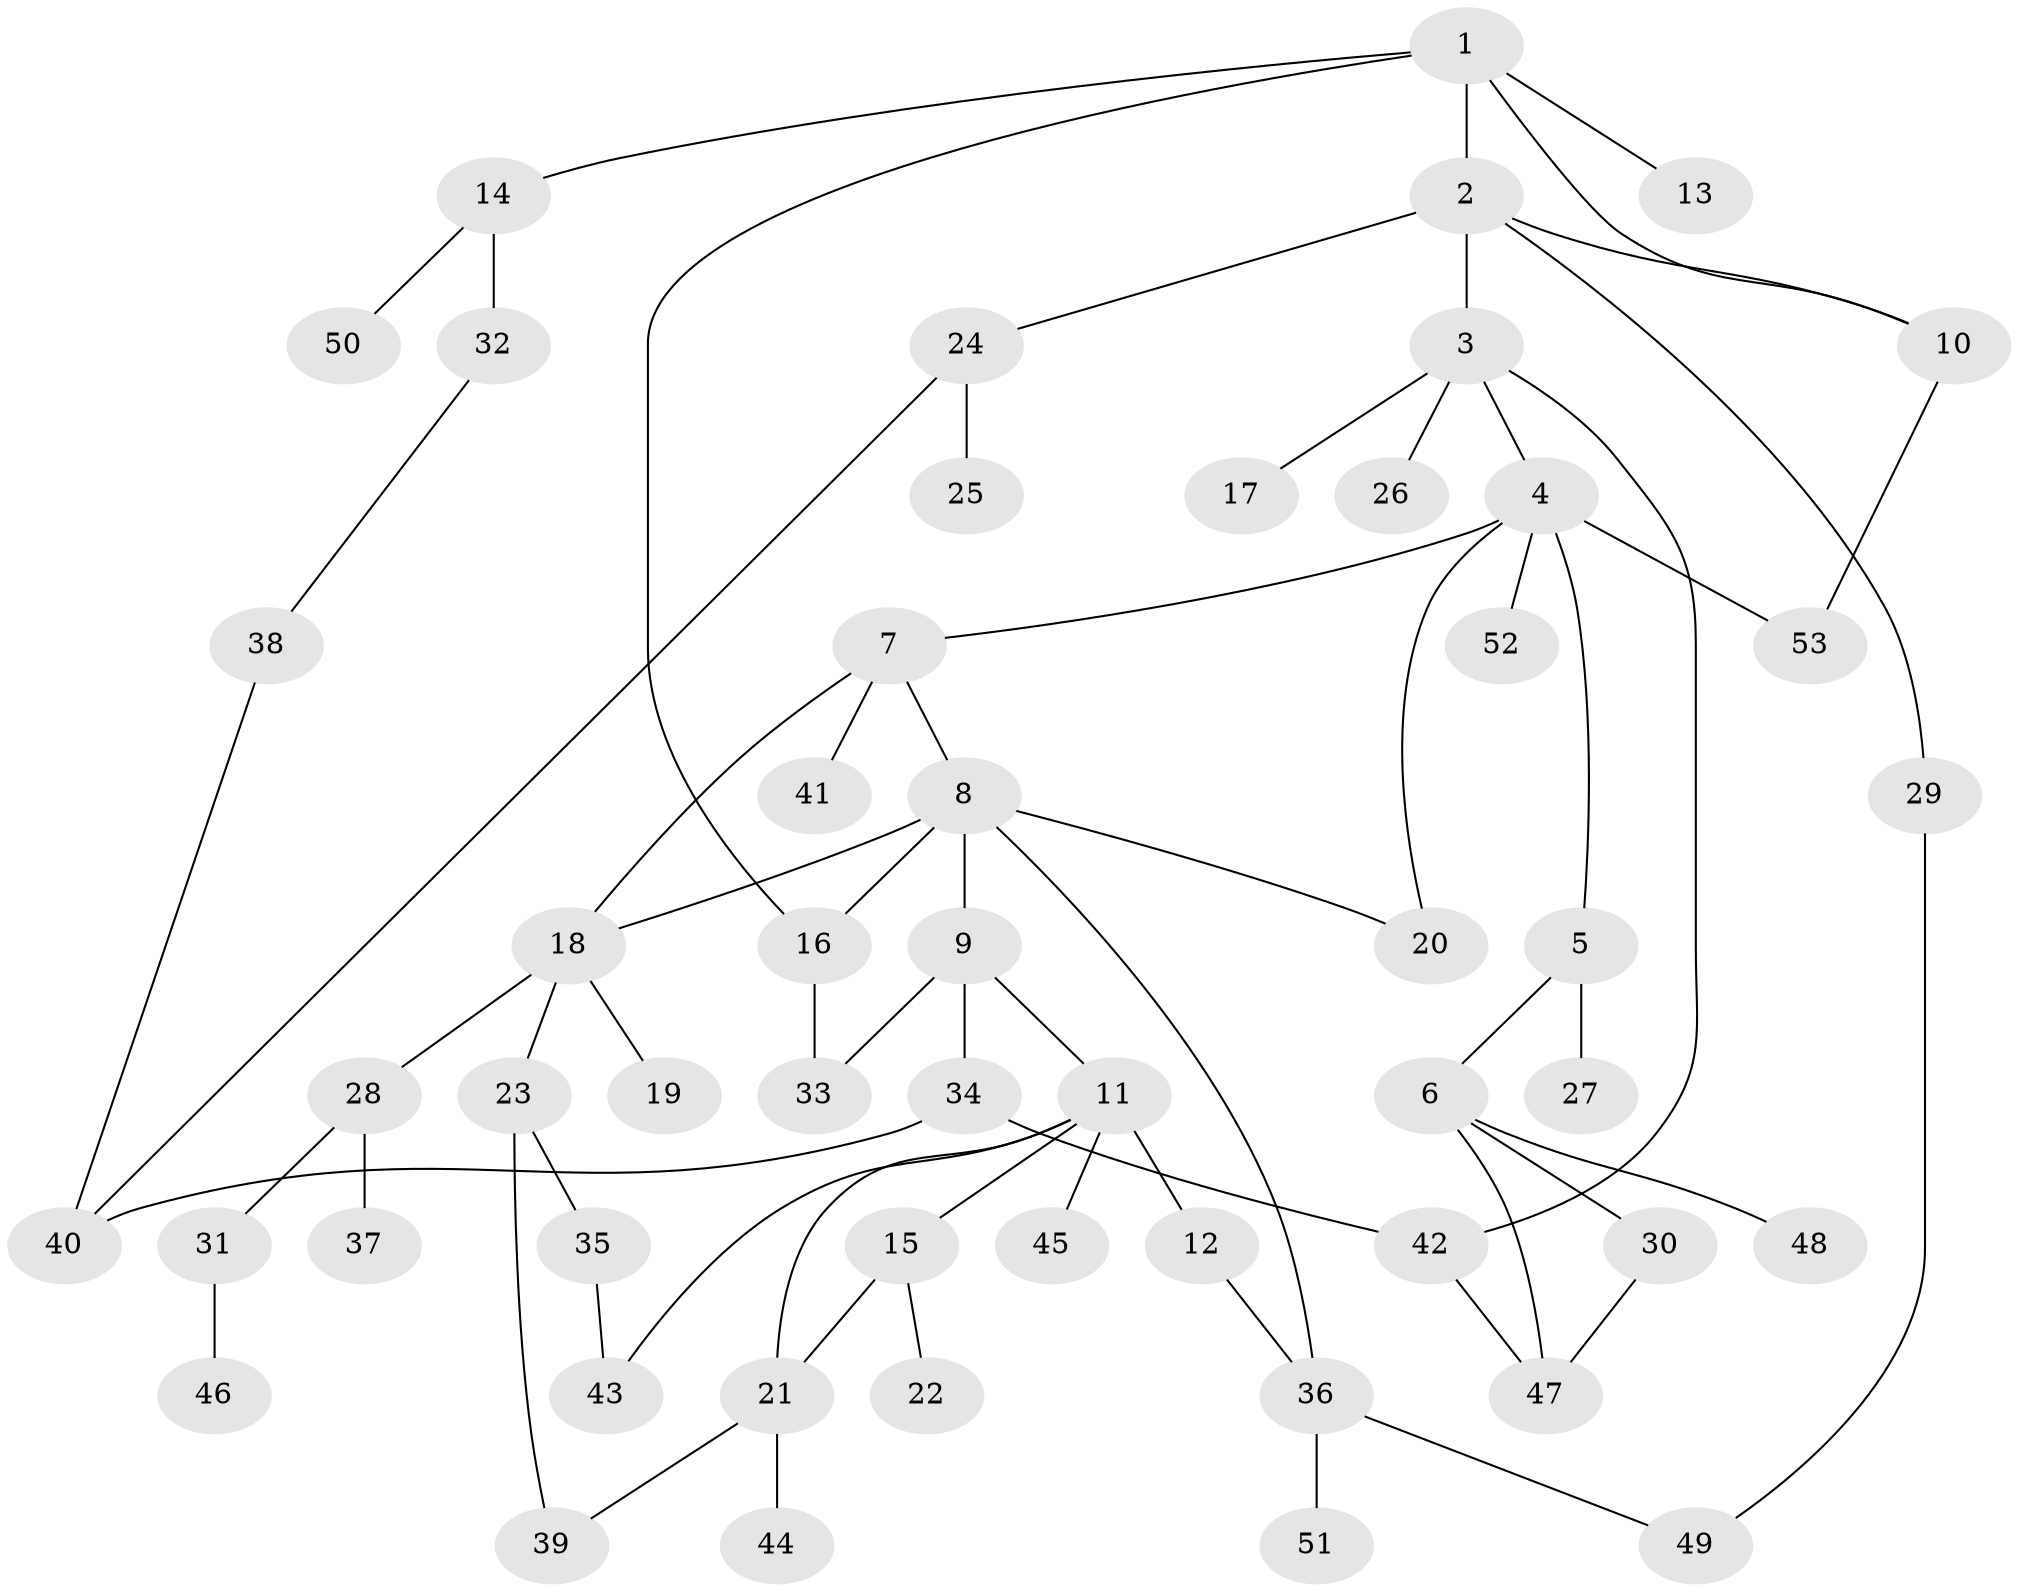 // Generated by graph-tools (version 1.1) at 2025/25/03/09/25 03:25:35]
// undirected, 53 vertices, 68 edges
graph export_dot {
graph [start="1"]
  node [color=gray90,style=filled];
  1;
  2;
  3;
  4;
  5;
  6;
  7;
  8;
  9;
  10;
  11;
  12;
  13;
  14;
  15;
  16;
  17;
  18;
  19;
  20;
  21;
  22;
  23;
  24;
  25;
  26;
  27;
  28;
  29;
  30;
  31;
  32;
  33;
  34;
  35;
  36;
  37;
  38;
  39;
  40;
  41;
  42;
  43;
  44;
  45;
  46;
  47;
  48;
  49;
  50;
  51;
  52;
  53;
  1 -- 2;
  1 -- 10;
  1 -- 13;
  1 -- 14;
  1 -- 16;
  2 -- 3;
  2 -- 24;
  2 -- 29;
  2 -- 10;
  3 -- 4;
  3 -- 17;
  3 -- 26;
  3 -- 42;
  4 -- 5;
  4 -- 7;
  4 -- 52;
  4 -- 20;
  4 -- 53;
  5 -- 6;
  5 -- 27;
  6 -- 30;
  6 -- 47;
  6 -- 48;
  7 -- 8;
  7 -- 18;
  7 -- 41;
  8 -- 9;
  8 -- 16;
  8 -- 20;
  8 -- 36;
  8 -- 18;
  9 -- 11;
  9 -- 33;
  9 -- 34;
  10 -- 53;
  11 -- 12;
  11 -- 15;
  11 -- 21;
  11 -- 45;
  11 -- 43;
  12 -- 36;
  14 -- 32;
  14 -- 50;
  15 -- 22;
  15 -- 21;
  16 -- 33;
  18 -- 19;
  18 -- 23;
  18 -- 28;
  21 -- 44;
  21 -- 39;
  23 -- 35;
  23 -- 39;
  24 -- 25;
  24 -- 40;
  28 -- 31;
  28 -- 37;
  29 -- 49;
  30 -- 47;
  31 -- 46;
  32 -- 38;
  34 -- 42;
  34 -- 40;
  35 -- 43;
  36 -- 51;
  36 -- 49;
  38 -- 40;
  42 -- 47;
}
